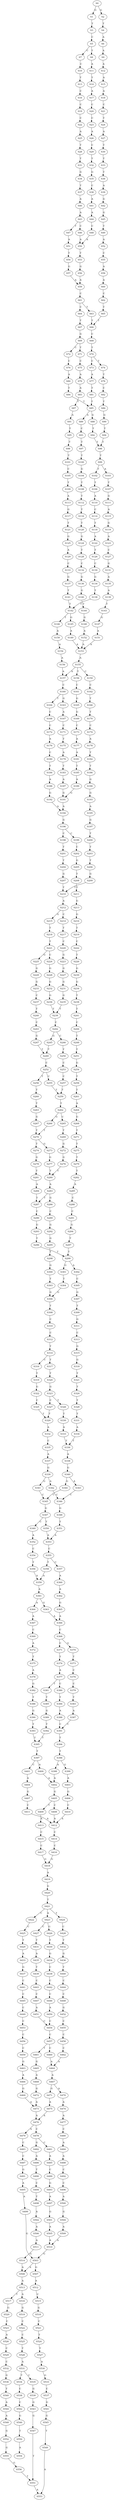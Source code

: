 strict digraph  {
	S0 -> S1 [ label = G ];
	S0 -> S2 [ label = G ];
	S1 -> S3 [ label = T ];
	S2 -> S4 [ label = T ];
	S3 -> S5 [ label = C ];
	S4 -> S6 [ label = A ];
	S5 -> S7 [ label = C ];
	S5 -> S8 [ label = T ];
	S6 -> S9 [ label = A ];
	S7 -> S10 [ label = C ];
	S8 -> S11 [ label = A ];
	S9 -> S12 [ label = A ];
	S10 -> S13 [ label = T ];
	S11 -> S14 [ label = T ];
	S12 -> S15 [ label = A ];
	S13 -> S16 [ label = C ];
	S14 -> S17 [ label = A ];
	S15 -> S18 [ label = A ];
	S16 -> S19 [ label = C ];
	S17 -> S20 [ label = C ];
	S18 -> S21 [ label = C ];
	S19 -> S22 [ label = C ];
	S20 -> S23 [ label = C ];
	S21 -> S24 [ label = T ];
	S22 -> S25 [ label = A ];
	S23 -> S26 [ label = A ];
	S24 -> S27 [ label = A ];
	S25 -> S28 [ label = T ];
	S26 -> S29 [ label = C ];
	S27 -> S30 [ label = T ];
	S28 -> S31 [ label = T ];
	S29 -> S32 [ label = T ];
	S30 -> S33 [ label = T ];
	S31 -> S34 [ label = G ];
	S32 -> S35 [ label = G ];
	S33 -> S36 [ label = T ];
	S34 -> S37 [ label = T ];
	S35 -> S38 [ label = C ];
	S36 -> S39 [ label = A ];
	S37 -> S40 [ label = A ];
	S38 -> S41 [ label = A ];
	S39 -> S42 [ label = G ];
	S40 -> S43 [ label = A ];
	S41 -> S44 [ label = A ];
	S42 -> S45 [ label = G ];
	S43 -> S46 [ label = C ];
	S43 -> S47 [ label = T ];
	S44 -> S48 [ label = C ];
	S45 -> S49 [ label = T ];
	S46 -> S50 [ label = A ];
	S47 -> S51 [ label = A ];
	S48 -> S50 [ label = A ];
	S49 -> S52 [ label = A ];
	S50 -> S53 [ label = T ];
	S51 -> S54 [ label = T ];
	S52 -> S55 [ label = C ];
	S53 -> S56 [ label = G ];
	S54 -> S57 [ label = G ];
	S55 -> S58 [ label = A ];
	S56 -> S59 [ label = A ];
	S57 -> S59 [ label = A ];
	S58 -> S60 [ label = A ];
	S59 -> S61 [ label = C ];
	S60 -> S62 [ label = C ];
	S61 -> S63 [ label = T ];
	S61 -> S64 [ label = C ];
	S62 -> S65 [ label = T ];
	S63 -> S66 [ label = T ];
	S64 -> S67 [ label = T ];
	S65 -> S66 [ label = T ];
	S66 -> S68 [ label = C ];
	S67 -> S69 [ label = G ];
	S68 -> S70 [ label = T ];
	S69 -> S71 [ label = T ];
	S69 -> S72 [ label = C ];
	S70 -> S73 [ label = C ];
	S70 -> S74 [ label = T ];
	S71 -> S75 [ label = C ];
	S72 -> S76 [ label = C ];
	S73 -> S77 [ label = A ];
	S74 -> S78 [ label = T ];
	S75 -> S79 [ label = A ];
	S76 -> S80 [ label = A ];
	S77 -> S81 [ label = T ];
	S78 -> S82 [ label = C ];
	S79 -> S83 [ label = A ];
	S80 -> S84 [ label = T ];
	S81 -> S85 [ label = T ];
	S82 -> S86 [ label = T ];
	S83 -> S87 [ label = T ];
	S84 -> S85 [ label = T ];
	S85 -> S88 [ label = G ];
	S85 -> S89 [ label = A ];
	S86 -> S90 [ label = G ];
	S87 -> S91 [ label = A ];
	S88 -> S92 [ label = T ];
	S89 -> S93 [ label = C ];
	S90 -> S94 [ label = T ];
	S91 -> S95 [ label = T ];
	S92 -> S96 [ label = T ];
	S93 -> S97 [ label = T ];
	S94 -> S96 [ label = T ];
	S95 -> S98 [ label = T ];
	S96 -> S99 [ label = T ];
	S97 -> S100 [ label = T ];
	S98 -> S101 [ label = T ];
	S99 -> S102 [ label = T ];
	S99 -> S103 [ label = A ];
	S100 -> S104 [ label = G ];
	S101 -> S105 [ label = C ];
	S102 -> S106 [ label = T ];
	S103 -> S107 [ label = T ];
	S104 -> S108 [ label = T ];
	S105 -> S109 [ label = T ];
	S106 -> S110 [ label = A ];
	S107 -> S111 [ label = G ];
	S108 -> S112 [ label = T ];
	S109 -> S113 [ label = A ];
	S110 -> S114 [ label = C ];
	S111 -> S115 [ label = A ];
	S112 -> S116 [ label = T ];
	S113 -> S117 [ label = G ];
	S114 -> S118 [ label = T ];
	S115 -> S119 [ label = G ];
	S116 -> S120 [ label = T ];
	S117 -> S121 [ label = T ];
	S118 -> S122 [ label = A ];
	S119 -> S123 [ label = A ];
	S120 -> S124 [ label = G ];
	S121 -> S125 [ label = G ];
	S122 -> S126 [ label = T ];
	S123 -> S127 [ label = C ];
	S124 -> S128 [ label = T ];
	S125 -> S129 [ label = A ];
	S126 -> S130 [ label = C ];
	S127 -> S131 [ label = G ];
	S128 -> S132 [ label = C ];
	S129 -> S133 [ label = C ];
	S130 -> S134 [ label = G ];
	S131 -> S135 [ label = A ];
	S132 -> S136 [ label = G ];
	S133 -> S137 [ label = G ];
	S134 -> S138 [ label = T ];
	S135 -> S139 [ label = A ];
	S136 -> S140 [ label = G ];
	S137 -> S141 [ label = T ];
	S138 -> S142 [ label = T ];
	S139 -> S143 [ label = T ];
	S140 -> S144 [ label = T ];
	S141 -> S142 [ label = T ];
	S142 -> S145 [ label = G ];
	S142 -> S146 [ label = T ];
	S143 -> S147 [ label = G ];
	S144 -> S148 [ label = G ];
	S145 -> S149 [ label = A ];
	S146 -> S150 [ label = A ];
	S147 -> S151 [ label = A ];
	S148 -> S152 [ label = A ];
	S149 -> S153 [ label = A ];
	S150 -> S154 [ label = A ];
	S151 -> S153 [ label = A ];
	S152 -> S153 [ label = A ];
	S153 -> S155 [ label = A ];
	S154 -> S156 [ label = A ];
	S155 -> S157 [ label = A ];
	S155 -> S158 [ label = T ];
	S155 -> S159 [ label = C ];
	S156 -> S157 [ label = A ];
	S157 -> S160 [ label = C ];
	S158 -> S161 [ label = C ];
	S159 -> S162 [ label = C ];
	S160 -> S163 [ label = G ];
	S160 -> S164 [ label = T ];
	S161 -> S165 [ label = G ];
	S162 -> S166 [ label = T ];
	S163 -> S167 [ label = A ];
	S164 -> S168 [ label = C ];
	S165 -> S169 [ label = G ];
	S166 -> S170 [ label = T ];
	S167 -> S171 [ label = C ];
	S168 -> S172 [ label = C ];
	S169 -> S173 [ label = C ];
	S170 -> S174 [ label = C ];
	S171 -> S175 [ label = T ];
	S172 -> S176 [ label = A ];
	S173 -> S177 [ label = A ];
	S174 -> S178 [ label = A ];
	S175 -> S179 [ label = A ];
	S176 -> S180 [ label = C ];
	S177 -> S181 [ label = A ];
	S178 -> S182 [ label = T ];
	S179 -> S183 [ label = T ];
	S180 -> S184 [ label = T ];
	S181 -> S185 [ label = T ];
	S182 -> S186 [ label = T ];
	S183 -> S187 [ label = A ];
	S184 -> S188 [ label = A ];
	S185 -> S189 [ label = A ];
	S186 -> S190 [ label = G ];
	S187 -> S191 [ label = G ];
	S188 -> S192 [ label = G ];
	S189 -> S191 [ label = G ];
	S190 -> S193 [ label = G ];
	S191 -> S194 [ label = A ];
	S192 -> S194 [ label = A ];
	S193 -> S195 [ label = A ];
	S194 -> S196 [ label = G ];
	S195 -> S197 [ label = G ];
	S196 -> S198 [ label = C ];
	S196 -> S199 [ label = C ];
	S197 -> S200 [ label = T ];
	S198 -> S201 [ label = T ];
	S199 -> S202 [ label = C ];
	S200 -> S203 [ label = T ];
	S201 -> S204 [ label = T ];
	S202 -> S205 [ label = G ];
	S203 -> S206 [ label = T ];
	S204 -> S207 [ label = G ];
	S205 -> S208 [ label = T ];
	S206 -> S209 [ label = G ];
	S207 -> S210 [ label = T ];
	S208 -> S211 [ label = T ];
	S209 -> S210 [ label = T ];
	S210 -> S212 [ label = A ];
	S211 -> S213 [ label = G ];
	S212 -> S214 [ label = C ];
	S212 -> S215 [ label = G ];
	S213 -> S216 [ label = G ];
	S214 -> S217 [ label = T ];
	S215 -> S218 [ label = T ];
	S216 -> S219 [ label = T ];
	S217 -> S220 [ label = C ];
	S218 -> S221 [ label = T ];
	S219 -> S222 [ label = C ];
	S220 -> S223 [ label = G ];
	S221 -> S224 [ label = C ];
	S221 -> S225 [ label = G ];
	S222 -> S226 [ label = T ];
	S223 -> S227 [ label = G ];
	S224 -> S228 [ label = G ];
	S225 -> S229 [ label = G ];
	S226 -> S230 [ label = G ];
	S227 -> S231 [ label = G ];
	S228 -> S232 [ label = G ];
	S229 -> S233 [ label = G ];
	S230 -> S234 [ label = G ];
	S231 -> S235 [ label = G ];
	S232 -> S236 [ label = G ];
	S233 -> S237 [ label = C ];
	S234 -> S238 [ label = T ];
	S235 -> S239 [ label = T ];
	S236 -> S239 [ label = T ];
	S237 -> S240 [ label = T ];
	S238 -> S241 [ label = T ];
	S239 -> S242 [ label = C ];
	S240 -> S243 [ label = C ];
	S241 -> S244 [ label = C ];
	S242 -> S245 [ label = G ];
	S242 -> S246 [ label = C ];
	S243 -> S247 [ label = G ];
	S244 -> S248 [ label = T ];
	S245 -> S249 [ label = T ];
	S246 -> S250 [ label = T ];
	S247 -> S249 [ label = T ];
	S248 -> S251 [ label = T ];
	S249 -> S252 [ label = C ];
	S250 -> S253 [ label = C ];
	S251 -> S254 [ label = G ];
	S252 -> S255 [ label = C ];
	S252 -> S256 [ label = T ];
	S253 -> S257 [ label = C ];
	S254 -> S258 [ label = T ];
	S255 -> S259 [ label = T ];
	S256 -> S260 [ label = T ];
	S257 -> S259 [ label = T ];
	S258 -> S261 [ label = T ];
	S259 -> S262 [ label = T ];
	S260 -> S263 [ label = T ];
	S261 -> S264 [ label = A ];
	S262 -> S265 [ label = C ];
	S262 -> S266 [ label = G ];
	S263 -> S267 [ label = G ];
	S264 -> S268 [ label = G ];
	S265 -> S269 [ label = T ];
	S266 -> S270 [ label = T ];
	S267 -> S270 [ label = T ];
	S268 -> S271 [ label = T ];
	S269 -> S272 [ label = G ];
	S270 -> S273 [ label = G ];
	S270 -> S274 [ label = T ];
	S271 -> S275 [ label = T ];
	S272 -> S276 [ label = G ];
	S273 -> S277 [ label = G ];
	S274 -> S278 [ label = G ];
	S275 -> S279 [ label = T ];
	S276 -> S280 [ label = T ];
	S277 -> S280 [ label = T ];
	S278 -> S281 [ label = T ];
	S279 -> S282 [ label = T ];
	S280 -> S283 [ label = A ];
	S281 -> S284 [ label = A ];
	S282 -> S285 [ label = A ];
	S283 -> S286 [ label = G ];
	S283 -> S287 [ label = T ];
	S284 -> S287 [ label = T ];
	S285 -> S288 [ label = C ];
	S286 -> S289 [ label = C ];
	S287 -> S290 [ label = C ];
	S288 -> S291 [ label = C ];
	S289 -> S292 [ label = G ];
	S290 -> S293 [ label = G ];
	S291 -> S294 [ label = G ];
	S292 -> S295 [ label = G ];
	S293 -> S296 [ label = T ];
	S294 -> S297 [ label = T ];
	S295 -> S298 [ label = T ];
	S296 -> S299 [ label = T ];
	S297 -> S299 [ label = T ];
	S298 -> S300 [ label = G ];
	S299 -> S301 [ label = G ];
	S299 -> S302 [ label = A ];
	S300 -> S303 [ label = T ];
	S301 -> S304 [ label = T ];
	S302 -> S305 [ label = C ];
	S303 -> S306 [ label = G ];
	S304 -> S306 [ label = G ];
	S305 -> S307 [ label = G ];
	S306 -> S308 [ label = T ];
	S307 -> S309 [ label = T ];
	S308 -> S310 [ label = C ];
	S309 -> S311 [ label = G ];
	S310 -> S312 [ label = C ];
	S311 -> S313 [ label = C ];
	S312 -> S314 [ label = T ];
	S313 -> S315 [ label = G ];
	S314 -> S316 [ label = C ];
	S314 -> S317 [ label = T ];
	S315 -> S318 [ label = G ];
	S316 -> S319 [ label = T ];
	S317 -> S320 [ label = T ];
	S318 -> S321 [ label = T ];
	S319 -> S322 [ label = G ];
	S320 -> S323 [ label = G ];
	S321 -> S324 [ label = T ];
	S322 -> S325 [ label = C ];
	S323 -> S326 [ label = T ];
	S323 -> S327 [ label = C ];
	S324 -> S328 [ label = T ];
	S325 -> S329 [ label = T ];
	S326 -> S330 [ label = T ];
	S327 -> S329 [ label = T ];
	S328 -> S331 [ label = T ];
	S329 -> S332 [ label = A ];
	S330 -> S333 [ label = A ];
	S331 -> S334 [ label = A ];
	S332 -> S335 [ label = C ];
	S333 -> S336 [ label = T ];
	S334 -> S336 [ label = T ];
	S335 -> S337 [ label = A ];
	S336 -> S338 [ label = A ];
	S337 -> S339 [ label = G ];
	S338 -> S340 [ label = G ];
	S339 -> S341 [ label = G ];
	S339 -> S342 [ label = A ];
	S340 -> S343 [ label = A ];
	S340 -> S344 [ label = G ];
	S341 -> S345 [ label = C ];
	S342 -> S346 [ label = C ];
	S343 -> S346 [ label = C ];
	S344 -> S345 [ label = C ];
	S345 -> S347 [ label = G ];
	S346 -> S348 [ label = G ];
	S347 -> S349 [ label = C ];
	S347 -> S350 [ label = T ];
	S348 -> S351 [ label = T ];
	S349 -> S352 [ label = A ];
	S350 -> S353 [ label = A ];
	S351 -> S353 [ label = A ];
	S352 -> S354 [ label = C ];
	S353 -> S355 [ label = C ];
	S354 -> S356 [ label = T ];
	S355 -> S357 [ label = C ];
	S355 -> S358 [ label = T ];
	S356 -> S359 [ label = A ];
	S357 -> S360 [ label = A ];
	S358 -> S359 [ label = A ];
	S359 -> S361 [ label = A ];
	S360 -> S362 [ label = A ];
	S361 -> S363 [ label = G ];
	S361 -> S364 [ label = A ];
	S362 -> S365 [ label = G ];
	S363 -> S366 [ label = A ];
	S364 -> S367 [ label = A ];
	S365 -> S366 [ label = A ];
	S366 -> S368 [ label = C ];
	S367 -> S369 [ label = C ];
	S368 -> S370 [ label = G ];
	S368 -> S371 [ label = C ];
	S369 -> S372 [ label = A ];
	S370 -> S373 [ label = T ];
	S371 -> S374 [ label = T ];
	S372 -> S375 [ label = T ];
	S373 -> S376 [ label = C ];
	S374 -> S377 [ label = A ];
	S375 -> S378 [ label = A ];
	S376 -> S379 [ label = C ];
	S377 -> S380 [ label = C ];
	S377 -> S381 [ label = T ];
	S378 -> S382 [ label = G ];
	S379 -> S383 [ label = T ];
	S380 -> S384 [ label = T ];
	S381 -> S385 [ label = T ];
	S382 -> S386 [ label = T ];
	S383 -> S387 [ label = A ];
	S384 -> S388 [ label = A ];
	S385 -> S389 [ label = G ];
	S386 -> S390 [ label = G ];
	S387 -> S391 [ label = C ];
	S388 -> S391 [ label = C ];
	S389 -> S392 [ label = T ];
	S390 -> S393 [ label = T ];
	S391 -> S394 [ label = T ];
	S392 -> S395 [ label = T ];
	S393 -> S395 [ label = T ];
	S394 -> S396 [ label = T ];
	S395 -> S397 [ label = T ];
	S396 -> S398 [ label = A ];
	S396 -> S399 [ label = G ];
	S397 -> S400 [ label = A ];
	S397 -> S401 [ label = C ];
	S398 -> S402 [ label = A ];
	S399 -> S403 [ label = A ];
	S400 -> S402 [ label = A ];
	S401 -> S404 [ label = A ];
	S402 -> S405 [ label = G ];
	S403 -> S406 [ label = G ];
	S404 -> S407 [ label = G ];
	S405 -> S408 [ label = C ];
	S405 -> S409 [ label = T ];
	S406 -> S410 [ label = C ];
	S407 -> S411 [ label = C ];
	S408 -> S412 [ label = A ];
	S409 -> S413 [ label = A ];
	S410 -> S412 [ label = A ];
	S411 -> S412 [ label = A ];
	S412 -> S414 [ label = C ];
	S413 -> S415 [ label = C ];
	S414 -> S416 [ label = C ];
	S415 -> S417 [ label = C ];
	S416 -> S418 [ label = G ];
	S417 -> S418 [ label = G ];
	S418 -> S419 [ label = A ];
	S419 -> S420 [ label = G ];
	S420 -> S421 [ label = T ];
	S421 -> S422 [ label = C ];
	S421 -> S423 [ label = A ];
	S421 -> S424 [ label = T ];
	S422 -> S425 [ label = C ];
	S423 -> S426 [ label = G ];
	S423 -> S427 [ label = C ];
	S424 -> S428 [ label = C ];
	S425 -> S429 [ label = T ];
	S426 -> S430 [ label = T ];
	S427 -> S431 [ label = T ];
	S428 -> S432 [ label = T ];
	S429 -> S433 [ label = A ];
	S430 -> S434 [ label = G ];
	S431 -> S435 [ label = A ];
	S432 -> S436 [ label = G ];
	S433 -> S437 [ label = G ];
	S434 -> S438 [ label = C ];
	S435 -> S439 [ label = T ];
	S436 -> S440 [ label = T ];
	S437 -> S441 [ label = C ];
	S438 -> S442 [ label = C ];
	S439 -> S443 [ label = C ];
	S440 -> S444 [ label = C ];
	S441 -> S445 [ label = C ];
	S442 -> S446 [ label = C ];
	S443 -> S447 [ label = C ];
	S444 -> S448 [ label = C ];
	S445 -> S449 [ label = C ];
	S446 -> S450 [ label = A ];
	S447 -> S451 [ label = A ];
	S448 -> S452 [ label = G ];
	S449 -> S453 [ label = C ];
	S450 -> S454 [ label = C ];
	S451 -> S454 [ label = C ];
	S452 -> S455 [ label = C ];
	S453 -> S456 [ label = C ];
	S454 -> S457 [ label = C ];
	S455 -> S458 [ label = C ];
	S456 -> S459 [ label = C ];
	S457 -> S460 [ label = C ];
	S457 -> S461 [ label = T ];
	S458 -> S462 [ label = C ];
	S459 -> S463 [ label = G ];
	S460 -> S464 [ label = A ];
	S461 -> S465 [ label = G ];
	S462 -> S464 [ label = A ];
	S463 -> S466 [ label = A ];
	S464 -> S467 [ label = A ];
	S465 -> S468 [ label = A ];
	S466 -> S469 [ label = G ];
	S467 -> S470 [ label = A ];
	S467 -> S471 [ label = G ];
	S468 -> S472 [ label = G ];
	S469 -> S473 [ label = A ];
	S470 -> S474 [ label = A ];
	S471 -> S475 [ label = A ];
	S472 -> S473 [ label = A ];
	S473 -> S476 [ label = A ];
	S474 -> S477 [ label = A ];
	S475 -> S476 [ label = A ];
	S476 -> S478 [ label = C ];
	S476 -> S479 [ label = A ];
	S477 -> S480 [ label = C ];
	S478 -> S481 [ label = C ];
	S478 -> S482 [ label = G ];
	S479 -> S483 [ label = C ];
	S480 -> S484 [ label = A ];
	S481 -> S485 [ label = A ];
	S482 -> S486 [ label = A ];
	S483 -> S487 [ label = C ];
	S484 -> S488 [ label = A ];
	S485 -> S489 [ label = C ];
	S486 -> S490 [ label = T ];
	S487 -> S491 [ label = G ];
	S488 -> S492 [ label = C ];
	S489 -> S493 [ label = G ];
	S490 -> S494 [ label = C ];
	S491 -> S495 [ label = A ];
	S492 -> S496 [ label = C ];
	S493 -> S497 [ label = A ];
	S494 -> S498 [ label = T ];
	S495 -> S499 [ label = A ];
	S496 -> S500 [ label = A ];
	S497 -> S501 [ label = G ];
	S498 -> S502 [ label = A ];
	S499 -> S503 [ label = G ];
	S500 -> S504 [ label = G ];
	S501 -> S505 [ label = A ];
	S502 -> S506 [ label = A ];
	S503 -> S507 [ label = G ];
	S503 -> S508 [ label = A ];
	S504 -> S509 [ label = A ];
	S505 -> S510 [ label = A ];
	S506 -> S511 [ label = A ];
	S507 -> S512 [ label = A ];
	S508 -> S513 [ label = A ];
	S509 -> S510 [ label = A ];
	S510 -> S503 [ label = G ];
	S511 -> S514 [ label = G ];
	S512 -> S515 [ label = C ];
	S513 -> S516 [ label = A ];
	S513 -> S517 [ label = T ];
	S514 -> S508 [ label = A ];
	S515 -> S518 [ label = G ];
	S516 -> S519 [ label = G ];
	S517 -> S520 [ label = G ];
	S518 -> S521 [ label = C ];
	S519 -> S522 [ label = C ];
	S520 -> S523 [ label = C ];
	S521 -> S524 [ label = T ];
	S522 -> S525 [ label = C ];
	S523 -> S526 [ label = A ];
	S524 -> S527 [ label = T ];
	S525 -> S528 [ label = T ];
	S526 -> S529 [ label = C ];
	S527 -> S530 [ label = A ];
	S528 -> S531 [ label = A ];
	S529 -> S532 [ label = C ];
	S530 -> S533 [ label = G ];
	S531 -> S534 [ label = T ];
	S531 -> S535 [ label = C ];
	S532 -> S536 [ label = G ];
	S533 -> S537 [ label = C ];
	S534 -> S538 [ label = C ];
	S535 -> S539 [ label = G ];
	S536 -> S540 [ label = T ];
	S537 -> S541 [ label = G ];
	S538 -> S542 [ label = C ];
	S539 -> S543 [ label = G ];
	S540 -> S544 [ label = A ];
	S541 -> S545 [ label = G ];
	S542 -> S546 [ label = G ];
	S543 -> S547 [ label = G ];
	S544 -> S548 [ label = A ];
	S545 -> S549 [ label = T ];
	S546 -> S550 [ label = T ];
	S547 -> S551 [ label = T ];
	S548 -> S552 [ label = G ];
	S549 -> S553 [ label = A ];
	S550 -> S554 [ label = A ];
	S551 -> S553 [ label = A ];
	S552 -> S555 [ label = G ];
	S555 -> S556 [ label = G ];
	S556 -> S551 [ label = T ];
}
